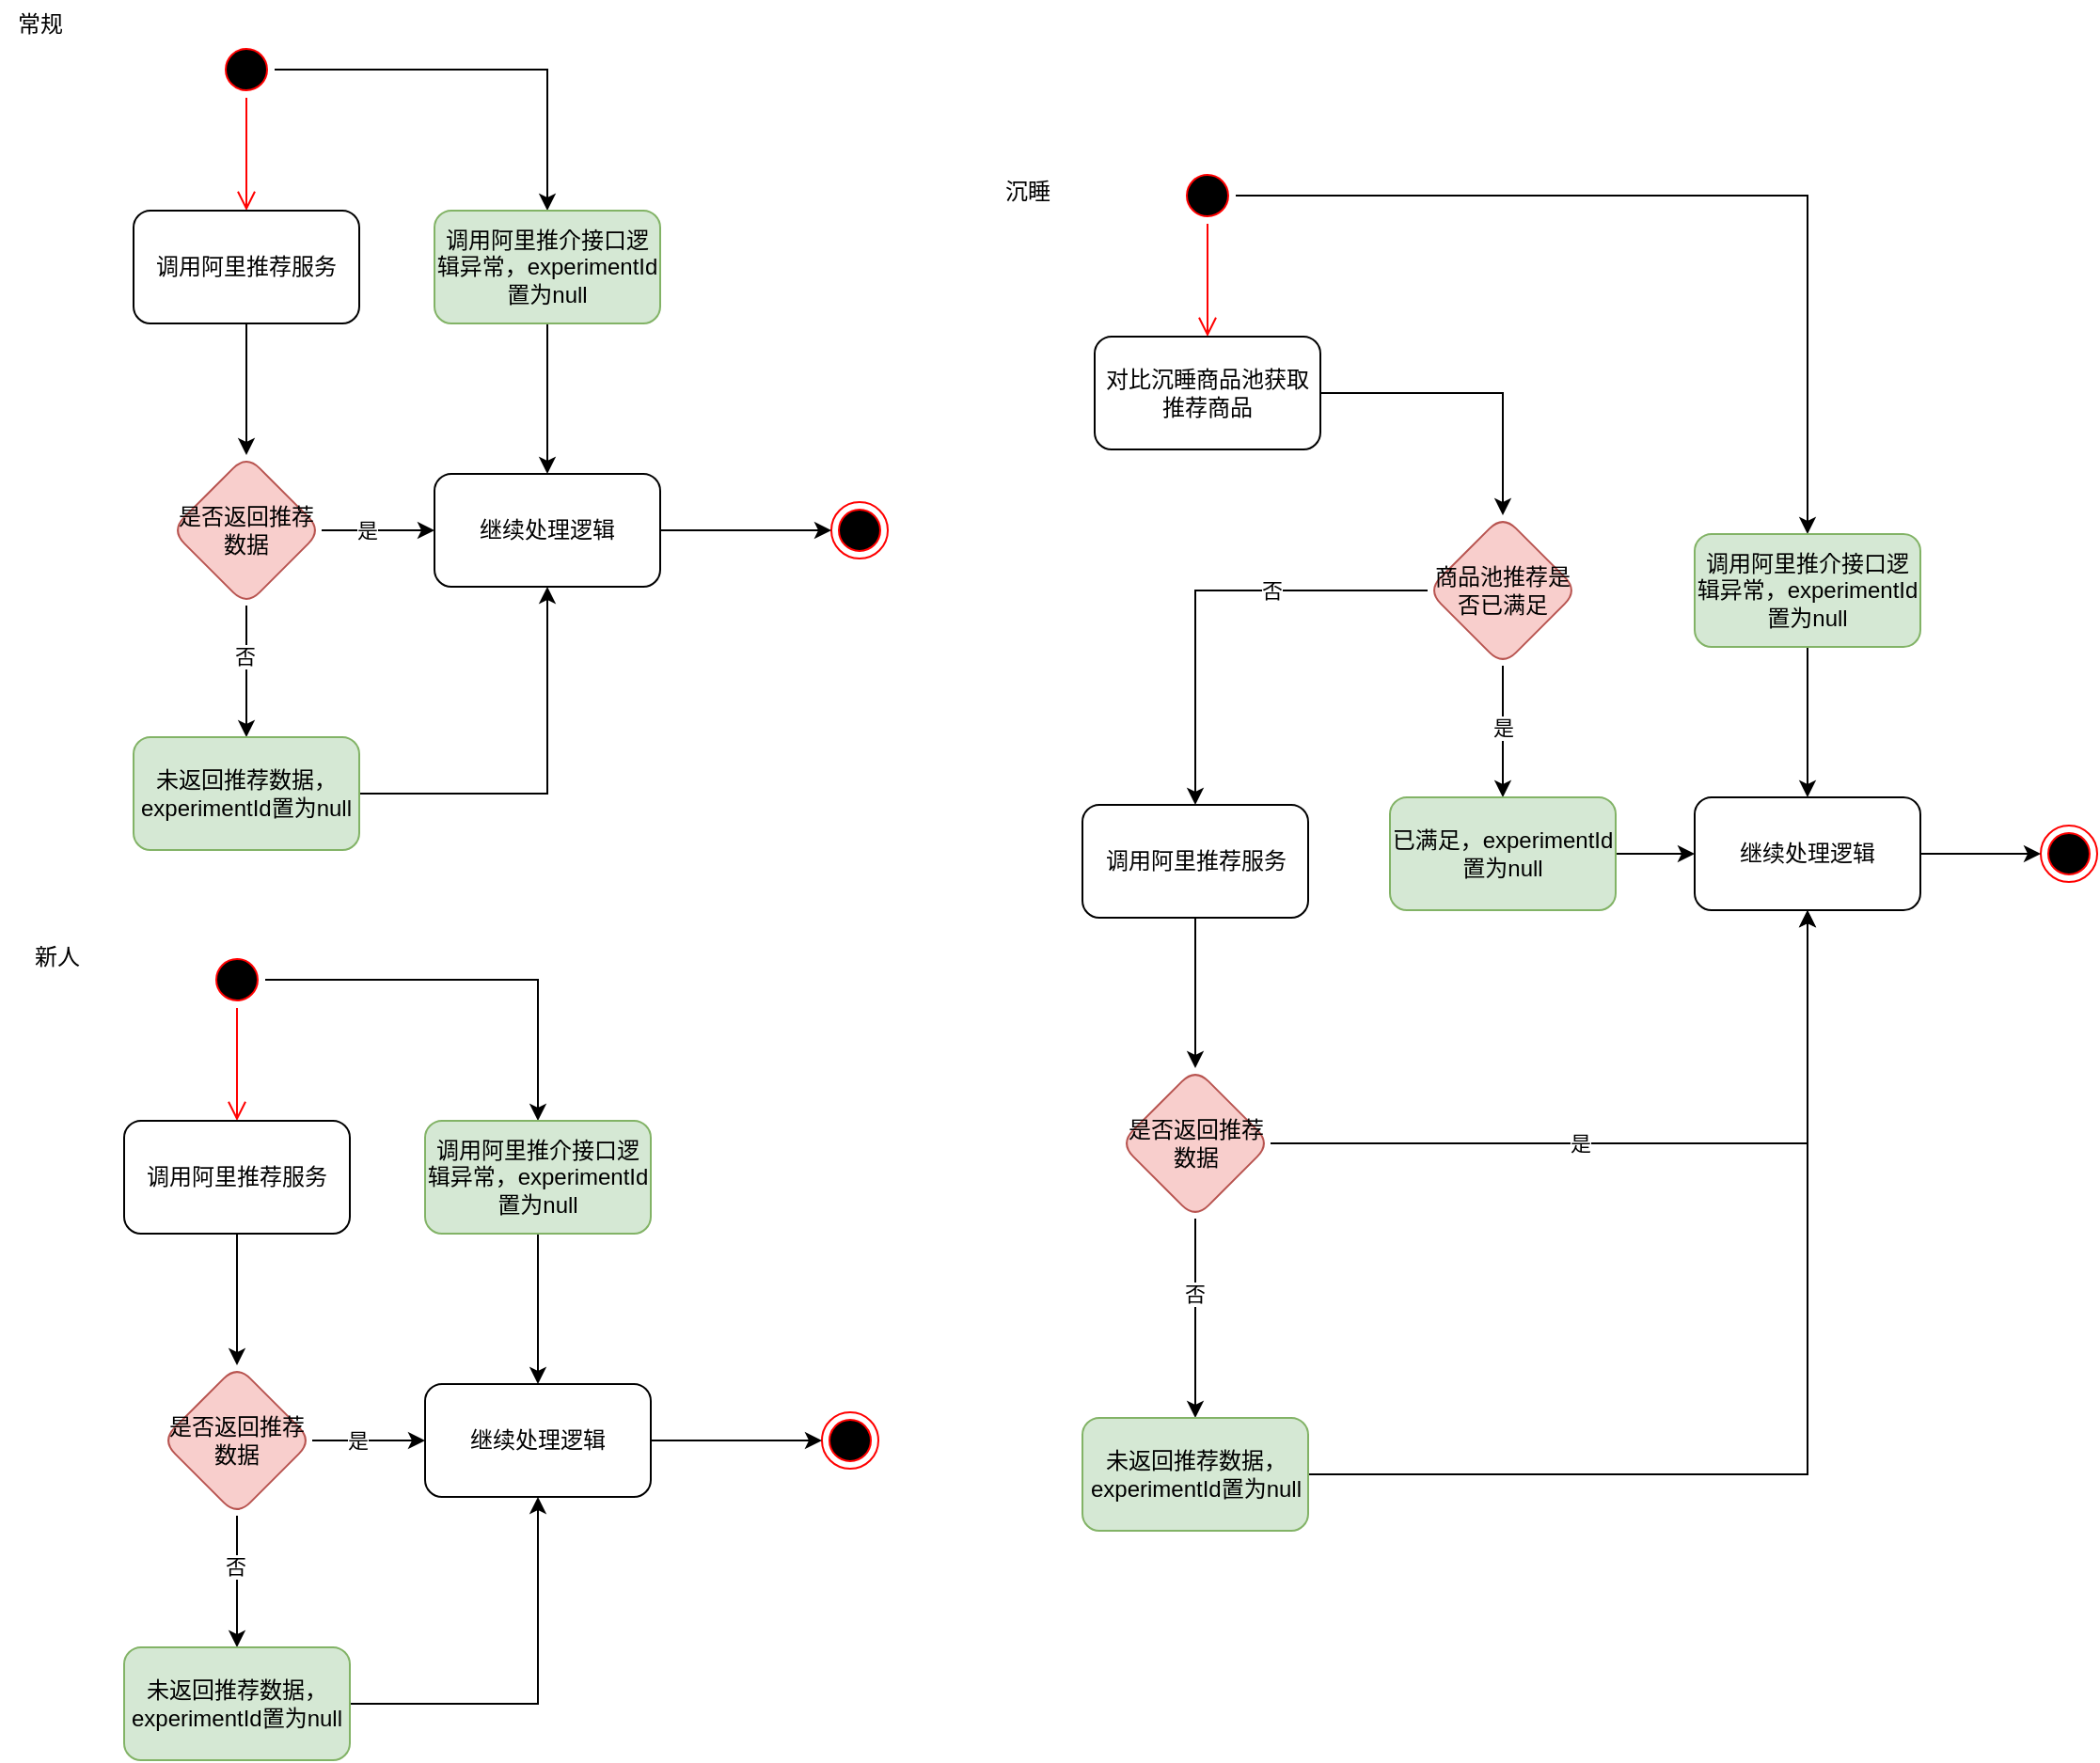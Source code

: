 <mxfile version="27.0.5" pages="2">
  <diagram name="第 1 页" id="BHN4wq8HAxLOKFjzqDl3">
    <mxGraphModel dx="825" dy="1678" grid="0" gridSize="10" guides="1" tooltips="1" connect="1" arrows="1" fold="1" page="1" pageScale="1" pageWidth="827" pageHeight="1169" math="0" shadow="0">
      <root>
        <mxCell id="0" />
        <mxCell id="1" parent="0" />
        <mxCell id="8ns6UjIMAd_vG9TjJ_gl-5" value="" style="ellipse;html=1;shape=endState;fillColor=#000000;strokeColor=#ff0000;" vertex="1" parent="1">
          <mxGeometry x="446" y="288" width="30" height="30" as="geometry" />
        </mxCell>
        <mxCell id="8ns6UjIMAd_vG9TjJ_gl-69" style="edgeStyle=orthogonalEdgeStyle;rounded=0;orthogonalLoop=1;jettySize=auto;html=1;exitX=1;exitY=0.5;exitDx=0;exitDy=0;entryX=0.5;entryY=0;entryDx=0;entryDy=0;" edge="1" parent="1" source="8ns6UjIMAd_vG9TjJ_gl-6" target="8ns6UjIMAd_vG9TjJ_gl-26">
          <mxGeometry relative="1" as="geometry" />
        </mxCell>
        <mxCell id="8ns6UjIMAd_vG9TjJ_gl-6" value="" style="ellipse;html=1;shape=startState;fillColor=#000000;strokeColor=#ff0000;" vertex="1" parent="1">
          <mxGeometry x="120" y="43" width="30" height="30" as="geometry" />
        </mxCell>
        <mxCell id="8ns6UjIMAd_vG9TjJ_gl-7" value="" style="edgeStyle=orthogonalEdgeStyle;html=1;verticalAlign=bottom;endArrow=open;endSize=8;strokeColor=#ff0000;rounded=0;" edge="1" source="8ns6UjIMAd_vG9TjJ_gl-6" parent="1">
          <mxGeometry relative="1" as="geometry">
            <mxPoint x="135" y="133" as="targetPoint" />
          </mxGeometry>
        </mxCell>
        <mxCell id="8ns6UjIMAd_vG9TjJ_gl-19" value="" style="edgeStyle=orthogonalEdgeStyle;rounded=0;orthogonalLoop=1;jettySize=auto;html=1;" edge="1" parent="1" source="8ns6UjIMAd_vG9TjJ_gl-11" target="8ns6UjIMAd_vG9TjJ_gl-18">
          <mxGeometry relative="1" as="geometry" />
        </mxCell>
        <mxCell id="8ns6UjIMAd_vG9TjJ_gl-11" value="调用阿里推荐服务" style="rounded=1;whiteSpace=wrap;html=1;" vertex="1" parent="1">
          <mxGeometry x="75" y="133" width="120" height="60" as="geometry" />
        </mxCell>
        <mxCell id="8ns6UjIMAd_vG9TjJ_gl-17" value="常规" style="text;html=1;align=center;verticalAlign=middle;resizable=0;points=[];autosize=1;strokeColor=none;fillColor=none;" vertex="1" parent="1">
          <mxGeometry x="4" y="21" width="42" height="26" as="geometry" />
        </mxCell>
        <mxCell id="8ns6UjIMAd_vG9TjJ_gl-21" value="" style="edgeStyle=orthogonalEdgeStyle;rounded=0;orthogonalLoop=1;jettySize=auto;html=1;" edge="1" parent="1" source="8ns6UjIMAd_vG9TjJ_gl-18" target="8ns6UjIMAd_vG9TjJ_gl-20">
          <mxGeometry relative="1" as="geometry" />
        </mxCell>
        <mxCell id="8ns6UjIMAd_vG9TjJ_gl-29" value="是" style="edgeLabel;html=1;align=center;verticalAlign=middle;resizable=0;points=[];" vertex="1" connectable="0" parent="8ns6UjIMAd_vG9TjJ_gl-21">
          <mxGeometry x="-0.2" relative="1" as="geometry">
            <mxPoint as="offset" />
          </mxGeometry>
        </mxCell>
        <mxCell id="8ns6UjIMAd_vG9TjJ_gl-23" value="" style="edgeStyle=orthogonalEdgeStyle;rounded=0;orthogonalLoop=1;jettySize=auto;html=1;" edge="1" parent="1" source="8ns6UjIMAd_vG9TjJ_gl-18" target="8ns6UjIMAd_vG9TjJ_gl-22">
          <mxGeometry relative="1" as="geometry" />
        </mxCell>
        <mxCell id="8ns6UjIMAd_vG9TjJ_gl-30" value="否" style="edgeLabel;html=1;align=center;verticalAlign=middle;resizable=0;points=[];" vertex="1" connectable="0" parent="8ns6UjIMAd_vG9TjJ_gl-23">
          <mxGeometry x="-0.244" y="-1" relative="1" as="geometry">
            <mxPoint as="offset" />
          </mxGeometry>
        </mxCell>
        <mxCell id="8ns6UjIMAd_vG9TjJ_gl-18" value="是否返回推荐数据" style="rhombus;whiteSpace=wrap;html=1;rounded=1;fillColor=#f8cecc;strokeColor=#b85450;" vertex="1" parent="1">
          <mxGeometry x="95" y="263" width="80" height="80" as="geometry" />
        </mxCell>
        <mxCell id="8ns6UjIMAd_vG9TjJ_gl-25" style="edgeStyle=orthogonalEdgeStyle;rounded=0;orthogonalLoop=1;jettySize=auto;html=1;exitX=1;exitY=0.5;exitDx=0;exitDy=0;entryX=0;entryY=0.5;entryDx=0;entryDy=0;" edge="1" parent="1" source="8ns6UjIMAd_vG9TjJ_gl-20" target="8ns6UjIMAd_vG9TjJ_gl-5">
          <mxGeometry relative="1" as="geometry" />
        </mxCell>
        <mxCell id="8ns6UjIMAd_vG9TjJ_gl-20" value="继续处理逻辑" style="whiteSpace=wrap;html=1;rounded=1;" vertex="1" parent="1">
          <mxGeometry x="235" y="273" width="120" height="60" as="geometry" />
        </mxCell>
        <mxCell id="8ns6UjIMAd_vG9TjJ_gl-24" style="edgeStyle=orthogonalEdgeStyle;rounded=0;orthogonalLoop=1;jettySize=auto;html=1;exitX=1;exitY=0.5;exitDx=0;exitDy=0;entryX=0.5;entryY=1;entryDx=0;entryDy=0;" edge="1" parent="1" source="8ns6UjIMAd_vG9TjJ_gl-22" target="8ns6UjIMAd_vG9TjJ_gl-20">
          <mxGeometry relative="1" as="geometry" />
        </mxCell>
        <mxCell id="8ns6UjIMAd_vG9TjJ_gl-22" value="未返回推荐数据，experimentId置为null" style="whiteSpace=wrap;html=1;rounded=1;fillColor=#d5e8d4;strokeColor=#82b366;" vertex="1" parent="1">
          <mxGeometry x="75" y="413" width="120" height="60" as="geometry" />
        </mxCell>
        <mxCell id="8ns6UjIMAd_vG9TjJ_gl-28" style="edgeStyle=orthogonalEdgeStyle;rounded=0;orthogonalLoop=1;jettySize=auto;html=1;exitX=0.5;exitY=1;exitDx=0;exitDy=0;" edge="1" parent="1" source="8ns6UjIMAd_vG9TjJ_gl-26" target="8ns6UjIMAd_vG9TjJ_gl-20">
          <mxGeometry relative="1" as="geometry" />
        </mxCell>
        <mxCell id="8ns6UjIMAd_vG9TjJ_gl-26" value="调用阿里推介接口逻辑异常，experimentId置为null" style="whiteSpace=wrap;html=1;rounded=1;fillColor=#d5e8d4;strokeColor=#82b366;" vertex="1" parent="1">
          <mxGeometry x="235" y="133" width="120" height="60" as="geometry" />
        </mxCell>
        <mxCell id="8ns6UjIMAd_vG9TjJ_gl-31" value="" style="ellipse;html=1;shape=endState;fillColor=#000000;strokeColor=#ff0000;" vertex="1" parent="1">
          <mxGeometry x="441" y="772" width="30" height="30" as="geometry" />
        </mxCell>
        <mxCell id="8ns6UjIMAd_vG9TjJ_gl-70" style="edgeStyle=orthogonalEdgeStyle;rounded=0;orthogonalLoop=1;jettySize=auto;html=1;exitX=1;exitY=0.5;exitDx=0;exitDy=0;entryX=0.5;entryY=0;entryDx=0;entryDy=0;" edge="1" parent="1" source="8ns6UjIMAd_vG9TjJ_gl-32" target="8ns6UjIMAd_vG9TjJ_gl-47">
          <mxGeometry relative="1" as="geometry" />
        </mxCell>
        <mxCell id="8ns6UjIMAd_vG9TjJ_gl-32" value="" style="ellipse;html=1;shape=startState;fillColor=#000000;strokeColor=#ff0000;" vertex="1" parent="1">
          <mxGeometry x="115" y="527" width="30" height="30" as="geometry" />
        </mxCell>
        <mxCell id="8ns6UjIMAd_vG9TjJ_gl-33" value="" style="edgeStyle=orthogonalEdgeStyle;html=1;verticalAlign=bottom;endArrow=open;endSize=8;strokeColor=#ff0000;rounded=0;" edge="1" parent="1" source="8ns6UjIMAd_vG9TjJ_gl-32">
          <mxGeometry relative="1" as="geometry">
            <mxPoint x="130" y="617" as="targetPoint" />
          </mxGeometry>
        </mxCell>
        <mxCell id="8ns6UjIMAd_vG9TjJ_gl-34" value="" style="edgeStyle=orthogonalEdgeStyle;rounded=0;orthogonalLoop=1;jettySize=auto;html=1;" edge="1" parent="1" source="8ns6UjIMAd_vG9TjJ_gl-36" target="8ns6UjIMAd_vG9TjJ_gl-41">
          <mxGeometry relative="1" as="geometry" />
        </mxCell>
        <mxCell id="8ns6UjIMAd_vG9TjJ_gl-36" value="调用阿里推荐服务" style="rounded=1;whiteSpace=wrap;html=1;" vertex="1" parent="1">
          <mxGeometry x="70" y="617" width="120" height="60" as="geometry" />
        </mxCell>
        <mxCell id="8ns6UjIMAd_vG9TjJ_gl-37" value="" style="edgeStyle=orthogonalEdgeStyle;rounded=0;orthogonalLoop=1;jettySize=auto;html=1;" edge="1" parent="1" source="8ns6UjIMAd_vG9TjJ_gl-41" target="8ns6UjIMAd_vG9TjJ_gl-43">
          <mxGeometry relative="1" as="geometry" />
        </mxCell>
        <mxCell id="8ns6UjIMAd_vG9TjJ_gl-38" value="是" style="edgeLabel;html=1;align=center;verticalAlign=middle;resizable=0;points=[];" vertex="1" connectable="0" parent="8ns6UjIMAd_vG9TjJ_gl-37">
          <mxGeometry x="-0.2" relative="1" as="geometry">
            <mxPoint as="offset" />
          </mxGeometry>
        </mxCell>
        <mxCell id="8ns6UjIMAd_vG9TjJ_gl-39" value="" style="edgeStyle=orthogonalEdgeStyle;rounded=0;orthogonalLoop=1;jettySize=auto;html=1;" edge="1" parent="1" source="8ns6UjIMAd_vG9TjJ_gl-41" target="8ns6UjIMAd_vG9TjJ_gl-45">
          <mxGeometry relative="1" as="geometry" />
        </mxCell>
        <mxCell id="8ns6UjIMAd_vG9TjJ_gl-40" value="否" style="edgeLabel;html=1;align=center;verticalAlign=middle;resizable=0;points=[];" vertex="1" connectable="0" parent="8ns6UjIMAd_vG9TjJ_gl-39">
          <mxGeometry x="-0.244" y="-1" relative="1" as="geometry">
            <mxPoint as="offset" />
          </mxGeometry>
        </mxCell>
        <mxCell id="8ns6UjIMAd_vG9TjJ_gl-41" value="是否返回推荐数据" style="rhombus;whiteSpace=wrap;html=1;rounded=1;fillColor=#f8cecc;strokeColor=#b85450;" vertex="1" parent="1">
          <mxGeometry x="90" y="747" width="80" height="80" as="geometry" />
        </mxCell>
        <mxCell id="8ns6UjIMAd_vG9TjJ_gl-42" style="edgeStyle=orthogonalEdgeStyle;rounded=0;orthogonalLoop=1;jettySize=auto;html=1;exitX=1;exitY=0.5;exitDx=0;exitDy=0;entryX=0;entryY=0.5;entryDx=0;entryDy=0;" edge="1" parent="1" source="8ns6UjIMAd_vG9TjJ_gl-43" target="8ns6UjIMAd_vG9TjJ_gl-31">
          <mxGeometry relative="1" as="geometry" />
        </mxCell>
        <mxCell id="8ns6UjIMAd_vG9TjJ_gl-43" value="继续处理逻辑" style="whiteSpace=wrap;html=1;rounded=1;" vertex="1" parent="1">
          <mxGeometry x="230" y="757" width="120" height="60" as="geometry" />
        </mxCell>
        <mxCell id="8ns6UjIMAd_vG9TjJ_gl-44" style="edgeStyle=orthogonalEdgeStyle;rounded=0;orthogonalLoop=1;jettySize=auto;html=1;exitX=1;exitY=0.5;exitDx=0;exitDy=0;entryX=0.5;entryY=1;entryDx=0;entryDy=0;" edge="1" parent="1" source="8ns6UjIMAd_vG9TjJ_gl-45" target="8ns6UjIMAd_vG9TjJ_gl-43">
          <mxGeometry relative="1" as="geometry" />
        </mxCell>
        <mxCell id="8ns6UjIMAd_vG9TjJ_gl-45" value="未返回推荐数据，experimentId置为null" style="whiteSpace=wrap;html=1;rounded=1;fillColor=#d5e8d4;strokeColor=#82b366;" vertex="1" parent="1">
          <mxGeometry x="70" y="897" width="120" height="60" as="geometry" />
        </mxCell>
        <mxCell id="8ns6UjIMAd_vG9TjJ_gl-46" style="edgeStyle=orthogonalEdgeStyle;rounded=0;orthogonalLoop=1;jettySize=auto;html=1;exitX=0.5;exitY=1;exitDx=0;exitDy=0;" edge="1" parent="1" source="8ns6UjIMAd_vG9TjJ_gl-47" target="8ns6UjIMAd_vG9TjJ_gl-43">
          <mxGeometry relative="1" as="geometry" />
        </mxCell>
        <mxCell id="8ns6UjIMAd_vG9TjJ_gl-47" value="调用阿里推介接口逻辑异常，experimentId置为null" style="whiteSpace=wrap;html=1;rounded=1;fillColor=#d5e8d4;strokeColor=#82b366;" vertex="1" parent="1">
          <mxGeometry x="230" y="617" width="120" height="60" as="geometry" />
        </mxCell>
        <mxCell id="8ns6UjIMAd_vG9TjJ_gl-48" value="新人" style="text;html=1;align=center;verticalAlign=middle;resizable=0;points=[];autosize=1;strokeColor=none;fillColor=none;" vertex="1" parent="1">
          <mxGeometry x="13" y="517" width="42" height="26" as="geometry" />
        </mxCell>
        <mxCell id="8ns6UjIMAd_vG9TjJ_gl-49" value="" style="ellipse;html=1;shape=endState;fillColor=#000000;strokeColor=#ff0000;" vertex="1" parent="1">
          <mxGeometry x="1089" y="460" width="30" height="30" as="geometry" />
        </mxCell>
        <mxCell id="8ns6UjIMAd_vG9TjJ_gl-71" style="edgeStyle=orthogonalEdgeStyle;rounded=0;orthogonalLoop=1;jettySize=auto;html=1;exitX=1;exitY=0.5;exitDx=0;exitDy=0;entryX=0.5;entryY=0;entryDx=0;entryDy=0;" edge="1" parent="1" source="8ns6UjIMAd_vG9TjJ_gl-50" target="8ns6UjIMAd_vG9TjJ_gl-65">
          <mxGeometry relative="1" as="geometry" />
        </mxCell>
        <mxCell id="8ns6UjIMAd_vG9TjJ_gl-50" value="" style="ellipse;html=1;shape=startState;fillColor=#000000;strokeColor=#ff0000;" vertex="1" parent="1">
          <mxGeometry x="631" y="110" width="30" height="30" as="geometry" />
        </mxCell>
        <mxCell id="8ns6UjIMAd_vG9TjJ_gl-51" value="" style="edgeStyle=orthogonalEdgeStyle;html=1;verticalAlign=bottom;endArrow=open;endSize=8;strokeColor=#ff0000;rounded=0;" edge="1" parent="1" source="8ns6UjIMAd_vG9TjJ_gl-50">
          <mxGeometry relative="1" as="geometry">
            <mxPoint x="646" y="200" as="targetPoint" />
          </mxGeometry>
        </mxCell>
        <mxCell id="8ns6UjIMAd_vG9TjJ_gl-52" value="" style="edgeStyle=orthogonalEdgeStyle;rounded=0;orthogonalLoop=1;jettySize=auto;html=1;" edge="1" parent="1" source="8ns6UjIMAd_vG9TjJ_gl-54" target="8ns6UjIMAd_vG9TjJ_gl-59">
          <mxGeometry relative="1" as="geometry" />
        </mxCell>
        <mxCell id="8ns6UjIMAd_vG9TjJ_gl-54" value="调用阿里推荐服务" style="rounded=1;whiteSpace=wrap;html=1;" vertex="1" parent="1">
          <mxGeometry x="579.5" y="449" width="120" height="60" as="geometry" />
        </mxCell>
        <mxCell id="8ns6UjIMAd_vG9TjJ_gl-55" value="" style="edgeStyle=orthogonalEdgeStyle;rounded=0;orthogonalLoop=1;jettySize=auto;html=1;" edge="1" parent="1" source="8ns6UjIMAd_vG9TjJ_gl-59" target="8ns6UjIMAd_vG9TjJ_gl-61">
          <mxGeometry relative="1" as="geometry" />
        </mxCell>
        <mxCell id="8ns6UjIMAd_vG9TjJ_gl-56" value="是" style="edgeLabel;html=1;align=center;verticalAlign=middle;resizable=0;points=[];" vertex="1" connectable="0" parent="8ns6UjIMAd_vG9TjJ_gl-55">
          <mxGeometry x="-0.2" relative="1" as="geometry">
            <mxPoint as="offset" />
          </mxGeometry>
        </mxCell>
        <mxCell id="8ns6UjIMAd_vG9TjJ_gl-57" value="" style="edgeStyle=orthogonalEdgeStyle;rounded=0;orthogonalLoop=1;jettySize=auto;html=1;" edge="1" parent="1" source="8ns6UjIMAd_vG9TjJ_gl-59" target="8ns6UjIMAd_vG9TjJ_gl-63">
          <mxGeometry relative="1" as="geometry" />
        </mxCell>
        <mxCell id="8ns6UjIMAd_vG9TjJ_gl-58" value="否" style="edgeLabel;html=1;align=center;verticalAlign=middle;resizable=0;points=[];" vertex="1" connectable="0" parent="8ns6UjIMAd_vG9TjJ_gl-57">
          <mxGeometry x="-0.244" y="-1" relative="1" as="geometry">
            <mxPoint as="offset" />
          </mxGeometry>
        </mxCell>
        <mxCell id="8ns6UjIMAd_vG9TjJ_gl-59" value="是否返回推荐数据" style="rhombus;whiteSpace=wrap;html=1;rounded=1;fillColor=#f8cecc;strokeColor=#b85450;" vertex="1" parent="1">
          <mxGeometry x="599.5" y="589" width="80" height="80" as="geometry" />
        </mxCell>
        <mxCell id="8ns6UjIMAd_vG9TjJ_gl-60" style="edgeStyle=orthogonalEdgeStyle;rounded=0;orthogonalLoop=1;jettySize=auto;html=1;exitX=1;exitY=0.5;exitDx=0;exitDy=0;entryX=0;entryY=0.5;entryDx=0;entryDy=0;" edge="1" parent="1" source="8ns6UjIMAd_vG9TjJ_gl-61" target="8ns6UjIMAd_vG9TjJ_gl-49">
          <mxGeometry relative="1" as="geometry" />
        </mxCell>
        <mxCell id="8ns6UjIMAd_vG9TjJ_gl-61" value="继续处理逻辑" style="whiteSpace=wrap;html=1;rounded=1;" vertex="1" parent="1">
          <mxGeometry x="905" y="445" width="120" height="60" as="geometry" />
        </mxCell>
        <mxCell id="8ns6UjIMAd_vG9TjJ_gl-62" style="edgeStyle=orthogonalEdgeStyle;rounded=0;orthogonalLoop=1;jettySize=auto;html=1;exitX=1;exitY=0.5;exitDx=0;exitDy=0;entryX=0.5;entryY=1;entryDx=0;entryDy=0;" edge="1" parent="1" source="8ns6UjIMAd_vG9TjJ_gl-63" target="8ns6UjIMAd_vG9TjJ_gl-61">
          <mxGeometry relative="1" as="geometry" />
        </mxCell>
        <mxCell id="8ns6UjIMAd_vG9TjJ_gl-63" value="未返回推荐数据，experimentId置为null" style="whiteSpace=wrap;html=1;rounded=1;fillColor=#d5e8d4;strokeColor=#82b366;" vertex="1" parent="1">
          <mxGeometry x="579.5" y="775" width="120" height="60" as="geometry" />
        </mxCell>
        <mxCell id="8ns6UjIMAd_vG9TjJ_gl-64" style="edgeStyle=orthogonalEdgeStyle;rounded=0;orthogonalLoop=1;jettySize=auto;html=1;exitX=0.5;exitY=1;exitDx=0;exitDy=0;" edge="1" parent="1" source="8ns6UjIMAd_vG9TjJ_gl-65" target="8ns6UjIMAd_vG9TjJ_gl-61">
          <mxGeometry relative="1" as="geometry" />
        </mxCell>
        <mxCell id="8ns6UjIMAd_vG9TjJ_gl-65" value="调用阿里推介接口逻辑异常，experimentId置为null" style="whiteSpace=wrap;html=1;rounded=1;fillColor=#d5e8d4;strokeColor=#82b366;" vertex="1" parent="1">
          <mxGeometry x="905" y="305" width="120" height="60" as="geometry" />
        </mxCell>
        <mxCell id="8ns6UjIMAd_vG9TjJ_gl-66" value="沉睡" style="text;html=1;align=center;verticalAlign=middle;resizable=0;points=[];autosize=1;strokeColor=none;fillColor=none;" vertex="1" parent="1">
          <mxGeometry x="529" y="110" width="42" height="26" as="geometry" />
        </mxCell>
        <mxCell id="8ns6UjIMAd_vG9TjJ_gl-74" value="" style="edgeStyle=orthogonalEdgeStyle;rounded=0;orthogonalLoop=1;jettySize=auto;html=1;" edge="1" parent="1" source="8ns6UjIMAd_vG9TjJ_gl-67" target="8ns6UjIMAd_vG9TjJ_gl-73">
          <mxGeometry relative="1" as="geometry" />
        </mxCell>
        <mxCell id="8ns6UjIMAd_vG9TjJ_gl-67" value="对比沉睡商品池获取推荐商品" style="whiteSpace=wrap;html=1;rounded=1;" vertex="1" parent="1">
          <mxGeometry x="586" y="200" width="120" height="60" as="geometry" />
        </mxCell>
        <mxCell id="8ns6UjIMAd_vG9TjJ_gl-76" value="" style="edgeStyle=orthogonalEdgeStyle;rounded=0;orthogonalLoop=1;jettySize=auto;html=1;" edge="1" parent="1" source="8ns6UjIMAd_vG9TjJ_gl-73" target="8ns6UjIMAd_vG9TjJ_gl-75">
          <mxGeometry relative="1" as="geometry">
            <Array as="points">
              <mxPoint x="803" y="408" />
              <mxPoint x="803" y="408" />
            </Array>
          </mxGeometry>
        </mxCell>
        <mxCell id="8ns6UjIMAd_vG9TjJ_gl-78" value="是" style="edgeLabel;html=1;align=center;verticalAlign=middle;resizable=0;points=[];" vertex="1" connectable="0" parent="8ns6UjIMAd_vG9TjJ_gl-76">
          <mxGeometry x="-0.057" relative="1" as="geometry">
            <mxPoint as="offset" />
          </mxGeometry>
        </mxCell>
        <mxCell id="8ns6UjIMAd_vG9TjJ_gl-79" style="edgeStyle=orthogonalEdgeStyle;rounded=0;orthogonalLoop=1;jettySize=auto;html=1;exitX=0;exitY=0.5;exitDx=0;exitDy=0;entryX=0.5;entryY=0;entryDx=0;entryDy=0;" edge="1" parent="1" source="8ns6UjIMAd_vG9TjJ_gl-73" target="8ns6UjIMAd_vG9TjJ_gl-54">
          <mxGeometry relative="1" as="geometry" />
        </mxCell>
        <mxCell id="8ns6UjIMAd_vG9TjJ_gl-80" value="否" style="edgeLabel;html=1;align=center;verticalAlign=middle;resizable=0;points=[];" vertex="1" connectable="0" parent="8ns6UjIMAd_vG9TjJ_gl-79">
          <mxGeometry x="-0.008" y="4" relative="1" as="geometry">
            <mxPoint x="35" y="-4" as="offset" />
          </mxGeometry>
        </mxCell>
        <mxCell id="8ns6UjIMAd_vG9TjJ_gl-73" value="商品池推荐是否已满足" style="rhombus;whiteSpace=wrap;html=1;rounded=1;fillColor=#f8cecc;strokeColor=#b85450;" vertex="1" parent="1">
          <mxGeometry x="763" y="295" width="80" height="80" as="geometry" />
        </mxCell>
        <mxCell id="8ns6UjIMAd_vG9TjJ_gl-77" style="edgeStyle=orthogonalEdgeStyle;rounded=0;orthogonalLoop=1;jettySize=auto;html=1;exitX=1;exitY=0.5;exitDx=0;exitDy=0;entryX=0;entryY=0.5;entryDx=0;entryDy=0;" edge="1" parent="1" source="8ns6UjIMAd_vG9TjJ_gl-75" target="8ns6UjIMAd_vG9TjJ_gl-61">
          <mxGeometry relative="1" as="geometry" />
        </mxCell>
        <mxCell id="8ns6UjIMAd_vG9TjJ_gl-75" value="已满足，experimentId置为null" style="whiteSpace=wrap;html=1;rounded=1;fillColor=#d5e8d4;strokeColor=#82b366;" vertex="1" parent="1">
          <mxGeometry x="743" y="445" width="120" height="60" as="geometry" />
        </mxCell>
      </root>
    </mxGraphModel>
  </diagram>
  <diagram id="Y4IKXRqlUNJtHdn0yl0a" name="第 2 页">
    <mxGraphModel dx="1798" dy="1974" grid="0" gridSize="10" guides="1" tooltips="1" connect="1" arrows="1" fold="1" page="1" pageScale="1" pageWidth="827" pageHeight="1169" math="0" shadow="0">
      <root>
        <mxCell id="0" />
        <mxCell id="1" parent="0" />
        <mxCell id="r5p4LFHsog5ZV2Sf7olg-1" value="" style="ellipse;html=1;shape=endState;fillColor=#000000;strokeColor=#ff0000;" vertex="1" parent="1">
          <mxGeometry x="241" y="821" width="30" height="30" as="geometry" />
        </mxCell>
        <mxCell id="r5p4LFHsog5ZV2Sf7olg-3" value="" style="ellipse;html=1;shape=startState;fillColor=#000000;strokeColor=#ff0000;" vertex="1" parent="1">
          <mxGeometry x="239" y="43" width="30" height="30" as="geometry" />
        </mxCell>
        <mxCell id="r5p4LFHsog5ZV2Sf7olg-4" value="" style="edgeStyle=orthogonalEdgeStyle;html=1;verticalAlign=bottom;endArrow=open;endSize=8;strokeColor=#ff0000;rounded=0;" edge="1" parent="1" source="r5p4LFHsog5ZV2Sf7olg-3">
          <mxGeometry relative="1" as="geometry">
            <mxPoint x="254" y="133" as="targetPoint" />
          </mxGeometry>
        </mxCell>
        <mxCell id="r5p4LFHsog5ZV2Sf7olg-19" value="常规" style="text;html=1;align=center;verticalAlign=middle;resizable=0;points=[];autosize=1;strokeColor=none;fillColor=none;" vertex="1" parent="1">
          <mxGeometry x="-1" y="21" width="42" height="26" as="geometry" />
        </mxCell>
        <mxCell id="r5p4LFHsog5ZV2Sf7olg-41" value="" style="edgeStyle=orthogonalEdgeStyle;rounded=0;orthogonalLoop=1;jettySize=auto;html=1;" edge="1" parent="1" source="r5p4LFHsog5ZV2Sf7olg-20" target="r5p4LFHsog5ZV2Sf7olg-40">
          <mxGeometry relative="1" as="geometry" />
        </mxCell>
        <mxCell id="r5p4LFHsog5ZV2Sf7olg-20" value="走原逻辑" style="rounded=1;whiteSpace=wrap;html=1;" vertex="1" parent="1">
          <mxGeometry x="15" y="373" width="120" height="60" as="geometry" />
        </mxCell>
        <mxCell id="r5p4LFHsog5ZV2Sf7olg-23" style="edgeStyle=orthogonalEdgeStyle;rounded=0;orthogonalLoop=1;jettySize=auto;html=1;exitX=0;exitY=0.5;exitDx=0;exitDy=0;entryX=0.5;entryY=0;entryDx=0;entryDy=0;" edge="1" parent="1" source="r5p4LFHsog5ZV2Sf7olg-21" target="r5p4LFHsog5ZV2Sf7olg-20">
          <mxGeometry relative="1" as="geometry" />
        </mxCell>
        <mxCell id="r5p4LFHsog5ZV2Sf7olg-24" value="0" style="edgeLabel;html=1;align=center;verticalAlign=middle;resizable=0;points=[];" vertex="1" connectable="0" parent="r5p4LFHsog5ZV2Sf7olg-23">
          <mxGeometry x="-0.307" y="-1" relative="1" as="geometry">
            <mxPoint x="-21" y="53" as="offset" />
          </mxGeometry>
        </mxCell>
        <mxCell id="r5p4LFHsog5ZV2Sf7olg-26" value="" style="edgeStyle=orthogonalEdgeStyle;rounded=0;orthogonalLoop=1;jettySize=auto;html=1;" edge="1" parent="1" source="r5p4LFHsog5ZV2Sf7olg-21" target="r5p4LFHsog5ZV2Sf7olg-25">
          <mxGeometry relative="1" as="geometry" />
        </mxCell>
        <mxCell id="r5p4LFHsog5ZV2Sf7olg-27" value="1" style="edgeLabel;html=1;align=center;verticalAlign=middle;resizable=0;points=[];" vertex="1" connectable="0" parent="r5p4LFHsog5ZV2Sf7olg-26">
          <mxGeometry x="-0.467" y="-1" relative="1" as="geometry">
            <mxPoint as="offset" />
          </mxGeometry>
        </mxCell>
        <mxCell id="r5p4LFHsog5ZV2Sf7olg-29" value="" style="edgeStyle=orthogonalEdgeStyle;rounded=0;orthogonalLoop=1;jettySize=auto;html=1;" edge="1" parent="1" source="r5p4LFHsog5ZV2Sf7olg-21" target="r5p4LFHsog5ZV2Sf7olg-28">
          <mxGeometry relative="1" as="geometry" />
        </mxCell>
        <mxCell id="r5p4LFHsog5ZV2Sf7olg-39" value="2" style="edgeLabel;html=1;align=center;verticalAlign=middle;resizable=0;points=[];" vertex="1" connectable="0" parent="r5p4LFHsog5ZV2Sf7olg-29">
          <mxGeometry x="-0.126" y="-2" relative="1" as="geometry">
            <mxPoint y="51" as="offset" />
          </mxGeometry>
        </mxCell>
        <mxCell id="r5p4LFHsog5ZV2Sf7olg-21" value="是否走阿里算法testModel" style="rhombus;whiteSpace=wrap;html=1;rounded=1;" vertex="1" parent="1">
          <mxGeometry x="214" y="131" width="80" height="80" as="geometry" />
        </mxCell>
        <mxCell id="r5p4LFHsog5ZV2Sf7olg-33" value="" style="edgeStyle=orthogonalEdgeStyle;rounded=0;orthogonalLoop=1;jettySize=auto;html=1;" edge="1" parent="1" source="r5p4LFHsog5ZV2Sf7olg-25" target="r5p4LFHsog5ZV2Sf7olg-32">
          <mxGeometry relative="1" as="geometry" />
        </mxCell>
        <mxCell id="r5p4LFHsog5ZV2Sf7olg-25" value="走AB" style="whiteSpace=wrap;html=1;rounded=1;" vertex="1" parent="1">
          <mxGeometry x="194" y="257" width="120" height="60" as="geometry" />
        </mxCell>
        <mxCell id="r5p4LFHsog5ZV2Sf7olg-46" value="" style="edgeStyle=orthogonalEdgeStyle;rounded=0;orthogonalLoop=1;jettySize=auto;html=1;" edge="1" parent="1" source="r5p4LFHsog5ZV2Sf7olg-28" target="r5p4LFHsog5ZV2Sf7olg-45">
          <mxGeometry relative="1" as="geometry" />
        </mxCell>
        <mxCell id="r5p4LFHsog5ZV2Sf7olg-28" value="走阿里算法" style="whiteSpace=wrap;html=1;rounded=1;" vertex="1" parent="1">
          <mxGeometry x="384" y="373" width="120" height="60" as="geometry" />
        </mxCell>
        <mxCell id="r5p4LFHsog5ZV2Sf7olg-35" style="edgeStyle=orthogonalEdgeStyle;rounded=0;orthogonalLoop=1;jettySize=auto;html=1;exitX=0;exitY=0.5;exitDx=0;exitDy=0;" edge="1" parent="1" source="r5p4LFHsog5ZV2Sf7olg-32" target="r5p4LFHsog5ZV2Sf7olg-20">
          <mxGeometry relative="1" as="geometry" />
        </mxCell>
        <mxCell id="r5p4LFHsog5ZV2Sf7olg-36" value="否" style="edgeLabel;html=1;align=center;verticalAlign=middle;resizable=0;points=[];" vertex="1" connectable="0" parent="r5p4LFHsog5ZV2Sf7olg-35">
          <mxGeometry x="0.013" y="-1" relative="1" as="geometry">
            <mxPoint as="offset" />
          </mxGeometry>
        </mxCell>
        <mxCell id="r5p4LFHsog5ZV2Sf7olg-37" style="edgeStyle=orthogonalEdgeStyle;rounded=0;orthogonalLoop=1;jettySize=auto;html=1;exitX=1;exitY=0.5;exitDx=0;exitDy=0;entryX=0;entryY=0.5;entryDx=0;entryDy=0;" edge="1" parent="1" source="r5p4LFHsog5ZV2Sf7olg-32" target="r5p4LFHsog5ZV2Sf7olg-28">
          <mxGeometry relative="1" as="geometry" />
        </mxCell>
        <mxCell id="r5p4LFHsog5ZV2Sf7olg-38" value="是" style="edgeLabel;html=1;align=center;verticalAlign=middle;resizable=0;points=[];" vertex="1" connectable="0" parent="r5p4LFHsog5ZV2Sf7olg-37">
          <mxGeometry x="-0.178" y="2" relative="1" as="geometry">
            <mxPoint as="offset" />
          </mxGeometry>
        </mxCell>
        <mxCell id="r5p4LFHsog5ZV2Sf7olg-32" value="是否是实验组2799" style="rhombus;whiteSpace=wrap;html=1;rounded=1;" vertex="1" parent="1">
          <mxGeometry x="214" y="363" width="80" height="80" as="geometry" />
        </mxCell>
        <mxCell id="r5p4LFHsog5ZV2Sf7olg-43" style="edgeStyle=orthogonalEdgeStyle;rounded=0;orthogonalLoop=1;jettySize=auto;html=1;exitX=1;exitY=0.5;exitDx=0;exitDy=0;entryX=0.5;entryY=0;entryDx=0;entryDy=0;" edge="1" parent="1" source="r5p4LFHsog5ZV2Sf7olg-40" target="r5p4LFHsog5ZV2Sf7olg-54">
          <mxGeometry relative="1" as="geometry" />
        </mxCell>
        <mxCell id="r5p4LFHsog5ZV2Sf7olg-44" value="否" style="edgeLabel;html=1;align=center;verticalAlign=middle;resizable=0;points=[];" vertex="1" connectable="0" parent="r5p4LFHsog5ZV2Sf7olg-43">
          <mxGeometry x="-0.601" y="-2" relative="1" as="geometry">
            <mxPoint as="offset" />
          </mxGeometry>
        </mxCell>
        <mxCell id="r5p4LFHsog5ZV2Sf7olg-50" value="" style="edgeStyle=orthogonalEdgeStyle;rounded=0;orthogonalLoop=1;jettySize=auto;html=1;" edge="1" parent="1" source="r5p4LFHsog5ZV2Sf7olg-40" target="r5p4LFHsog5ZV2Sf7olg-49">
          <mxGeometry relative="1" as="geometry" />
        </mxCell>
        <mxCell id="r5p4LFHsog5ZV2Sf7olg-40" value="判断是否有可售商品" style="rhombus;whiteSpace=wrap;html=1;rounded=1;" vertex="1" parent="1">
          <mxGeometry x="35" y="490" width="80" height="80" as="geometry" />
        </mxCell>
        <mxCell id="r5p4LFHsog5ZV2Sf7olg-47" style="edgeStyle=orthogonalEdgeStyle;rounded=0;orthogonalLoop=1;jettySize=auto;html=1;exitX=0;exitY=0.5;exitDx=0;exitDy=0;" edge="1" parent="1" source="r5p4LFHsog5ZV2Sf7olg-45" target="r5p4LFHsog5ZV2Sf7olg-54">
          <mxGeometry relative="1" as="geometry" />
        </mxCell>
        <mxCell id="r5p4LFHsog5ZV2Sf7olg-48" value="否" style="edgeLabel;html=1;align=center;verticalAlign=middle;resizable=0;points=[];" vertex="1" connectable="0" parent="r5p4LFHsog5ZV2Sf7olg-47">
          <mxGeometry x="-0.711" y="1" relative="1" as="geometry">
            <mxPoint as="offset" />
          </mxGeometry>
        </mxCell>
        <mxCell id="r5p4LFHsog5ZV2Sf7olg-58" style="edgeStyle=orthogonalEdgeStyle;rounded=0;orthogonalLoop=1;jettySize=auto;html=1;exitX=0.5;exitY=1;exitDx=0;exitDy=0;entryX=0.5;entryY=0;entryDx=0;entryDy=0;" edge="1" parent="1" source="r5p4LFHsog5ZV2Sf7olg-45" target="r5p4LFHsog5ZV2Sf7olg-57">
          <mxGeometry relative="1" as="geometry" />
        </mxCell>
        <mxCell id="r5p4LFHsog5ZV2Sf7olg-45" value="判断是否有可售商品" style="rhombus;whiteSpace=wrap;html=1;rounded=1;" vertex="1" parent="1">
          <mxGeometry x="404" y="490" width="80" height="80" as="geometry" />
        </mxCell>
        <mxCell id="r5p4LFHsog5ZV2Sf7olg-52" value="" style="edgeStyle=orthogonalEdgeStyle;rounded=0;orthogonalLoop=1;jettySize=auto;html=1;" edge="1" parent="1" source="r5p4LFHsog5ZV2Sf7olg-49" target="r5p4LFHsog5ZV2Sf7olg-51">
          <mxGeometry relative="1" as="geometry" />
        </mxCell>
        <mxCell id="r5p4LFHsog5ZV2Sf7olg-49" value="过滤规则，排除门店周9.9商品、配置商品" style="whiteSpace=wrap;html=1;rounded=1;" vertex="1" parent="1">
          <mxGeometry x="15" y="615" width="120" height="60" as="geometry" />
        </mxCell>
        <mxCell id="r5p4LFHsog5ZV2Sf7olg-56" style="edgeStyle=orthogonalEdgeStyle;rounded=0;orthogonalLoop=1;jettySize=auto;html=1;exitX=1;exitY=0.5;exitDx=0;exitDy=0;entryX=0;entryY=0.5;entryDx=0;entryDy=0;" edge="1" parent="1" source="r5p4LFHsog5ZV2Sf7olg-51" target="r5p4LFHsog5ZV2Sf7olg-54">
          <mxGeometry relative="1" as="geometry" />
        </mxCell>
        <mxCell id="r5p4LFHsog5ZV2Sf7olg-51" value="多塔模型-v6推荐" style="whiteSpace=wrap;html=1;rounded=1;" vertex="1" parent="1">
          <mxGeometry x="15" y="716" width="120" height="60" as="geometry" />
        </mxCell>
        <mxCell id="r5p4LFHsog5ZV2Sf7olg-55" style="edgeStyle=orthogonalEdgeStyle;rounded=0;orthogonalLoop=1;jettySize=auto;html=1;exitX=0.5;exitY=1;exitDx=0;exitDy=0;entryX=0.5;entryY=0;entryDx=0;entryDy=0;" edge="1" parent="1" source="r5p4LFHsog5ZV2Sf7olg-54" target="r5p4LFHsog5ZV2Sf7olg-1">
          <mxGeometry relative="1" as="geometry" />
        </mxCell>
        <mxCell id="r5p4LFHsog5ZV2Sf7olg-54" value="大数据埋点上报" style="whiteSpace=wrap;html=1;rounded=1;" vertex="1" parent="1">
          <mxGeometry x="196" y="716" width="120" height="60" as="geometry" />
        </mxCell>
        <mxCell id="r5p4LFHsog5ZV2Sf7olg-60" value="" style="edgeStyle=orthogonalEdgeStyle;rounded=0;orthogonalLoop=1;jettySize=auto;html=1;" edge="1" parent="1" source="r5p4LFHsog5ZV2Sf7olg-57" target="r5p4LFHsog5ZV2Sf7olg-59">
          <mxGeometry relative="1" as="geometry" />
        </mxCell>
        <mxCell id="r5p4LFHsog5ZV2Sf7olg-85" style="edgeStyle=orthogonalEdgeStyle;rounded=0;orthogonalLoop=1;jettySize=auto;html=1;exitX=1;exitY=0;exitDx=0;exitDy=0;entryX=0.5;entryY=0;entryDx=0;entryDy=0;dashed=1;strokeColor=light-dark(#e90c0c, #ededed);" edge="1" parent="1" source="r5p4LFHsog5ZV2Sf7olg-57" target="r5p4LFHsog5ZV2Sf7olg-67">
          <mxGeometry relative="1" as="geometry" />
        </mxCell>
        <mxCell id="r5p4LFHsog5ZV2Sf7olg-86" value="异常" style="edgeLabel;html=1;align=center;verticalAlign=middle;resizable=0;points=[];" vertex="1" connectable="0" parent="r5p4LFHsog5ZV2Sf7olg-85">
          <mxGeometry x="-0.335" relative="1" as="geometry">
            <mxPoint as="offset" />
          </mxGeometry>
        </mxCell>
        <mxCell id="r5p4LFHsog5ZV2Sf7olg-57" value="过滤规则，排除门店周9.9商品、配置商品" style="whiteSpace=wrap;html=1;rounded=1;" vertex="1" parent="1">
          <mxGeometry x="384" y="607" width="120" height="60" as="geometry" />
        </mxCell>
        <mxCell id="r5p4LFHsog5ZV2Sf7olg-62" value="" style="edgeStyle=orthogonalEdgeStyle;rounded=0;orthogonalLoop=1;jettySize=auto;html=1;" edge="1" parent="1" source="r5p4LFHsog5ZV2Sf7olg-59" target="r5p4LFHsog5ZV2Sf7olg-61">
          <mxGeometry relative="1" as="geometry" />
        </mxCell>
        <mxCell id="r5p4LFHsog5ZV2Sf7olg-68" value="" style="edgeStyle=orthogonalEdgeStyle;rounded=0;orthogonalLoop=1;jettySize=auto;html=1;exitX=1;exitY=0.5;exitDx=0;exitDy=0;dashed=1;strokeColor=#FF0000;" edge="1" parent="1" source="r5p4LFHsog5ZV2Sf7olg-45" target="r5p4LFHsog5ZV2Sf7olg-67">
          <mxGeometry relative="1" as="geometry">
            <mxPoint x="721.992" y="466.128" as="sourcePoint" />
          </mxGeometry>
        </mxCell>
        <mxCell id="r5p4LFHsog5ZV2Sf7olg-84" value="异常" style="edgeLabel;html=1;align=center;verticalAlign=middle;resizable=0;points=[];" vertex="1" connectable="0" parent="r5p4LFHsog5ZV2Sf7olg-68">
          <mxGeometry x="-0.643" y="2" relative="1" as="geometry">
            <mxPoint as="offset" />
          </mxGeometry>
        </mxCell>
        <mxCell id="r5p4LFHsog5ZV2Sf7olg-74" style="rounded=0;orthogonalLoop=1;jettySize=auto;html=1;exitX=0;exitY=1;exitDx=0;exitDy=0;dashed=1;dashPattern=8 8;" edge="1" parent="1" source="r5p4LFHsog5ZV2Sf7olg-59" target="r5p4LFHsog5ZV2Sf7olg-73">
          <mxGeometry relative="1" as="geometry" />
        </mxCell>
        <mxCell id="r5p4LFHsog5ZV2Sf7olg-87" style="edgeStyle=orthogonalEdgeStyle;rounded=0;orthogonalLoop=1;jettySize=auto;html=1;exitX=1;exitY=0.5;exitDx=0;exitDy=0;dashed=1;strokeColor=light-dark(#d41616, #ededed);" edge="1" parent="1" source="r5p4LFHsog5ZV2Sf7olg-59">
          <mxGeometry relative="1" as="geometry">
            <mxPoint x="783.176" y="857.765" as="targetPoint" />
          </mxGeometry>
        </mxCell>
        <mxCell id="r5p4LFHsog5ZV2Sf7olg-88" value="异常" style="edgeLabel;html=1;align=center;verticalAlign=middle;resizable=0;points=[];" vertex="1" connectable="0" parent="r5p4LFHsog5ZV2Sf7olg-87">
          <mxGeometry x="-0.748" relative="1" as="geometry">
            <mxPoint x="-1" as="offset" />
          </mxGeometry>
        </mxCell>
        <mxCell id="r5p4LFHsog5ZV2Sf7olg-59" value="调用阿里算法" style="whiteSpace=wrap;html=1;rounded=1;" vertex="1" parent="1">
          <mxGeometry x="572" y="607" width="120" height="60" as="geometry" />
        </mxCell>
        <mxCell id="r5p4LFHsog5ZV2Sf7olg-63" style="edgeStyle=orthogonalEdgeStyle;rounded=0;orthogonalLoop=1;jettySize=auto;html=1;exitX=0;exitY=0.5;exitDx=0;exitDy=0;entryX=1;entryY=0.5;entryDx=0;entryDy=0;" edge="1" parent="1" source="r5p4LFHsog5ZV2Sf7olg-61" target="r5p4LFHsog5ZV2Sf7olg-54">
          <mxGeometry relative="1" as="geometry" />
        </mxCell>
        <mxCell id="r5p4LFHsog5ZV2Sf7olg-64" value="有" style="edgeLabel;html=1;align=center;verticalAlign=middle;resizable=0;points=[];" vertex="1" connectable="0" parent="r5p4LFHsog5ZV2Sf7olg-63">
          <mxGeometry x="0.065" relative="1" as="geometry">
            <mxPoint as="offset" />
          </mxGeometry>
        </mxCell>
        <mxCell id="r5p4LFHsog5ZV2Sf7olg-61" value="是否有返回" style="rhombus;whiteSpace=wrap;html=1;rounded=1;" vertex="1" parent="1">
          <mxGeometry x="592" y="706" width="80" height="80" as="geometry" />
        </mxCell>
        <mxCell id="r5p4LFHsog5ZV2Sf7olg-65" style="edgeStyle=orthogonalEdgeStyle;rounded=0;orthogonalLoop=1;jettySize=auto;html=1;exitX=0.5;exitY=1;exitDx=0;exitDy=0;entryX=0;entryY=0.4;entryDx=0;entryDy=0;entryPerimeter=0;dashed=1;" edge="1" parent="1" source="r5p4LFHsog5ZV2Sf7olg-61" target="r5p4LFHsog5ZV2Sf7olg-20">
          <mxGeometry relative="1" as="geometry">
            <Array as="points">
              <mxPoint x="632" y="891" />
              <mxPoint x="-22" y="891" />
              <mxPoint x="-22" y="397" />
            </Array>
          </mxGeometry>
        </mxCell>
        <mxCell id="r5p4LFHsog5ZV2Sf7olg-66" value="无" style="edgeLabel;html=1;align=center;verticalAlign=middle;resizable=0;points=[];" vertex="1" connectable="0" parent="r5p4LFHsog5ZV2Sf7olg-65">
          <mxGeometry x="-0.94" y="1" relative="1" as="geometry">
            <mxPoint as="offset" />
          </mxGeometry>
        </mxCell>
        <mxCell id="r5p4LFHsog5ZV2Sf7olg-70" style="edgeStyle=orthogonalEdgeStyle;rounded=0;orthogonalLoop=1;jettySize=auto;html=1;exitX=0;exitY=0.5;exitDx=0;exitDy=0;entryX=0;entryY=0.5;entryDx=0;entryDy=0;dashed=1;" edge="1" parent="1" source="r5p4LFHsog5ZV2Sf7olg-67" target="r5p4LFHsog5ZV2Sf7olg-20">
          <mxGeometry relative="1" as="geometry">
            <Array as="points">
              <mxPoint x="724" y="891" />
              <mxPoint x="-21" y="891" />
              <mxPoint x="-21" y="397" />
              <mxPoint x="15" y="397" />
            </Array>
          </mxGeometry>
        </mxCell>
        <mxCell id="r5p4LFHsog5ZV2Sf7olg-67" value="异常报错" style="whiteSpace=wrap;html=1;rounded=1;" vertex="1" parent="1">
          <mxGeometry x="724" y="858" width="120" height="60" as="geometry" />
        </mxCell>
        <mxCell id="r5p4LFHsog5ZV2Sf7olg-76" value="" style="edgeStyle=orthogonalEdgeStyle;rounded=0;orthogonalLoop=1;jettySize=auto;html=1;" edge="1" parent="1" source="r5p4LFHsog5ZV2Sf7olg-73" target="r5p4LFHsog5ZV2Sf7olg-75">
          <mxGeometry relative="1" as="geometry" />
        </mxCell>
        <mxCell id="r5p4LFHsog5ZV2Sf7olg-73" value="调用阿里算法" style="whiteSpace=wrap;html=1;rounded=1;" vertex="1" parent="1">
          <mxGeometry x="204" y="976" width="120" height="60" as="geometry" />
        </mxCell>
        <mxCell id="r5p4LFHsog5ZV2Sf7olg-78" value="" style="edgeStyle=orthogonalEdgeStyle;rounded=0;orthogonalLoop=1;jettySize=auto;html=1;dashed=1;strokeColor=light-dark(#f10909, #ededed);" edge="1" parent="1" source="r5p4LFHsog5ZV2Sf7olg-75" target="r5p4LFHsog5ZV2Sf7olg-77">
          <mxGeometry relative="1" as="geometry" />
        </mxCell>
        <mxCell id="r5p4LFHsog5ZV2Sf7olg-97" value="异常" style="edgeLabel;html=1;align=center;verticalAlign=middle;resizable=0;points=[];" vertex="1" connectable="0" parent="r5p4LFHsog5ZV2Sf7olg-78">
          <mxGeometry x="-0.059" y="-1" relative="1" as="geometry">
            <mxPoint as="offset" />
          </mxGeometry>
        </mxCell>
        <mxCell id="r5p4LFHsog5ZV2Sf7olg-93" value="" style="edgeStyle=orthogonalEdgeStyle;rounded=0;orthogonalLoop=1;jettySize=auto;html=1;" edge="1" parent="1" source="r5p4LFHsog5ZV2Sf7olg-75" target="r5p4LFHsog5ZV2Sf7olg-92">
          <mxGeometry relative="1" as="geometry" />
        </mxCell>
        <mxCell id="r5p4LFHsog5ZV2Sf7olg-75" value="调用阿里HTTP接口" style="whiteSpace=wrap;html=1;rounded=1;" vertex="1" parent="1">
          <mxGeometry x="204" y="1094" width="120" height="60" as="geometry" />
        </mxCell>
        <mxCell id="r5p4LFHsog5ZV2Sf7olg-80" value="" style="edgeStyle=orthogonalEdgeStyle;rounded=0;orthogonalLoop=1;jettySize=auto;html=1;" edge="1" parent="1" source="r5p4LFHsog5ZV2Sf7olg-77" target="r5p4LFHsog5ZV2Sf7olg-79">
          <mxGeometry relative="1" as="geometry" />
        </mxCell>
        <mxCell id="r5p4LFHsog5ZV2Sf7olg-77" value="异常报错" style="whiteSpace=wrap;html=1;rounded=1;" vertex="1" parent="1">
          <mxGeometry x="404" y="1094" width="120" height="60" as="geometry" />
        </mxCell>
        <mxCell id="r5p4LFHsog5ZV2Sf7olg-116" value="" style="edgeStyle=orthogonalEdgeStyle;rounded=0;orthogonalLoop=1;jettySize=auto;html=1;" edge="1" parent="1" source="r5p4LFHsog5ZV2Sf7olg-79" target="r5p4LFHsog5ZV2Sf7olg-115">
          <mxGeometry relative="1" as="geometry" />
        </mxCell>
        <mxCell id="r5p4LFHsog5ZV2Sf7olg-79" value="返回空对象" style="ellipse;whiteSpace=wrap;html=1;rounded=1;" vertex="1" parent="1">
          <mxGeometry x="424" y="1224" width="80" height="80" as="geometry" />
        </mxCell>
        <mxCell id="r5p4LFHsog5ZV2Sf7olg-81" value="备注：testMode 为0 是全部走老逻辑，&lt;div&gt;为1走AB实验，&lt;div&gt;为2全部走阿里算法&lt;/div&gt;&lt;/div&gt;" style="text;html=1;align=center;verticalAlign=middle;resizable=0;points=[];autosize=1;strokeColor=none;fillColor=none;" vertex="1" parent="1">
          <mxGeometry x="336" y="59" width="225" height="55" as="geometry" />
        </mxCell>
        <mxCell id="r5p4LFHsog5ZV2Sf7olg-82" style="rounded=0;orthogonalLoop=1;jettySize=auto;html=1;exitX=1;exitY=0;exitDx=0;exitDy=0;dashed=1;dashPattern=12 12;entryX=0.021;entryY=0.662;entryDx=0;entryDy=0;entryPerimeter=0;" edge="1" parent="1" source="r5p4LFHsog5ZV2Sf7olg-21" target="r5p4LFHsog5ZV2Sf7olg-81">
          <mxGeometry relative="1" as="geometry" />
        </mxCell>
        <mxCell id="r5p4LFHsog5ZV2Sf7olg-94" style="edgeStyle=orthogonalEdgeStyle;rounded=0;orthogonalLoop=1;jettySize=auto;html=1;exitX=1;exitY=0.5;exitDx=0;exitDy=0;entryX=0;entryY=0.5;entryDx=0;entryDy=0;" edge="1" parent="1" source="r5p4LFHsog5ZV2Sf7olg-92" target="r5p4LFHsog5ZV2Sf7olg-79">
          <mxGeometry relative="1" as="geometry" />
        </mxCell>
        <mxCell id="r5p4LFHsog5ZV2Sf7olg-95" value="否" style="edgeLabel;html=1;align=center;verticalAlign=middle;resizable=0;points=[];" vertex="1" connectable="0" parent="r5p4LFHsog5ZV2Sf7olg-94">
          <mxGeometry x="-0.092" y="-3" relative="1" as="geometry">
            <mxPoint as="offset" />
          </mxGeometry>
        </mxCell>
        <mxCell id="r5p4LFHsog5ZV2Sf7olg-96" style="rounded=0;orthogonalLoop=1;jettySize=auto;html=1;exitX=1;exitY=0;exitDx=0;exitDy=0;entryX=0;entryY=0.5;entryDx=0;entryDy=0;dashed=1;strokeColor=light-dark(#f00a0a, #ededed);" edge="1" parent="1" source="r5p4LFHsog5ZV2Sf7olg-92" target="r5p4LFHsog5ZV2Sf7olg-77">
          <mxGeometry relative="1" as="geometry" />
        </mxCell>
        <mxCell id="r5p4LFHsog5ZV2Sf7olg-98" value="异常" style="edgeLabel;html=1;align=center;verticalAlign=middle;resizable=0;points=[];" vertex="1" connectable="0" parent="r5p4LFHsog5ZV2Sf7olg-96">
          <mxGeometry x="-0.046" y="1" relative="1" as="geometry">
            <mxPoint as="offset" />
          </mxGeometry>
        </mxCell>
        <mxCell id="r5p4LFHsog5ZV2Sf7olg-103" value="" style="edgeStyle=orthogonalEdgeStyle;rounded=0;orthogonalLoop=1;jettySize=auto;html=1;" edge="1" parent="1" source="r5p4LFHsog5ZV2Sf7olg-92" target="r5p4LFHsog5ZV2Sf7olg-102">
          <mxGeometry relative="1" as="geometry" />
        </mxCell>
        <mxCell id="r5p4LFHsog5ZV2Sf7olg-104" value="是" style="edgeLabel;html=1;align=center;verticalAlign=middle;resizable=0;points=[];" vertex="1" connectable="0" parent="r5p4LFHsog5ZV2Sf7olg-103">
          <mxGeometry x="-0.344" relative="1" as="geometry">
            <mxPoint as="offset" />
          </mxGeometry>
        </mxCell>
        <mxCell id="r5p4LFHsog5ZV2Sf7olg-92" value="判断是否code是否为成功" style="rhombus;whiteSpace=wrap;html=1;rounded=1;" vertex="1" parent="1">
          <mxGeometry x="224" y="1224" width="80" height="80" as="geometry" />
        </mxCell>
        <mxCell id="r5p4LFHsog5ZV2Sf7olg-105" style="edgeStyle=orthogonalEdgeStyle;rounded=0;orthogonalLoop=1;jettySize=auto;html=1;exitX=1;exitY=0.5;exitDx=0;exitDy=0;entryX=0.5;entryY=1;entryDx=0;entryDy=0;" edge="1" parent="1" source="r5p4LFHsog5ZV2Sf7olg-102" target="r5p4LFHsog5ZV2Sf7olg-79">
          <mxGeometry relative="1" as="geometry" />
        </mxCell>
        <mxCell id="r5p4LFHsog5ZV2Sf7olg-106" value="否" style="edgeLabel;html=1;align=center;verticalAlign=middle;resizable=0;points=[];" vertex="1" connectable="0" parent="r5p4LFHsog5ZV2Sf7olg-105">
          <mxGeometry x="-0.572" y="4" relative="1" as="geometry">
            <mxPoint as="offset" />
          </mxGeometry>
        </mxCell>
        <mxCell id="r5p4LFHsog5ZV2Sf7olg-108" value="" style="edgeStyle=orthogonalEdgeStyle;rounded=0;orthogonalLoop=1;jettySize=auto;html=1;" edge="1" parent="1" source="r5p4LFHsog5ZV2Sf7olg-102" target="r5p4LFHsog5ZV2Sf7olg-107">
          <mxGeometry relative="1" as="geometry" />
        </mxCell>
        <mxCell id="r5p4LFHsog5ZV2Sf7olg-109" value="是" style="edgeLabel;html=1;align=center;verticalAlign=middle;resizable=0;points=[];" vertex="1" connectable="0" parent="r5p4LFHsog5ZV2Sf7olg-108">
          <mxGeometry x="-0.216" y="1" relative="1" as="geometry">
            <mxPoint as="offset" />
          </mxGeometry>
        </mxCell>
        <mxCell id="r5p4LFHsog5ZV2Sf7olg-102" value="是否返回推荐商品" style="rhombus;whiteSpace=wrap;html=1;rounded=1;" vertex="1" parent="1">
          <mxGeometry x="224" y="1346" width="80" height="80" as="geometry" />
        </mxCell>
        <mxCell id="r5p4LFHsog5ZV2Sf7olg-111" value="" style="edgeStyle=orthogonalEdgeStyle;rounded=0;orthogonalLoop=1;jettySize=auto;html=1;" edge="1" parent="1" source="r5p4LFHsog5ZV2Sf7olg-107" target="r5p4LFHsog5ZV2Sf7olg-110">
          <mxGeometry relative="1" as="geometry" />
        </mxCell>
        <mxCell id="r5p4LFHsog5ZV2Sf7olg-107" value="返回推荐数据" style="ellipse;whiteSpace=wrap;html=1;rounded=1;" vertex="1" parent="1">
          <mxGeometry x="224" y="1471" width="80" height="80" as="geometry" />
        </mxCell>
        <mxCell id="r5p4LFHsog5ZV2Sf7olg-114" style="edgeStyle=orthogonalEdgeStyle;rounded=0;orthogonalLoop=1;jettySize=auto;html=1;exitX=1;exitY=0.5;exitDx=0;exitDy=0;" edge="1" parent="1" source="r5p4LFHsog5ZV2Sf7olg-110" target="r5p4LFHsog5ZV2Sf7olg-112">
          <mxGeometry relative="1" as="geometry" />
        </mxCell>
        <mxCell id="r5p4LFHsog5ZV2Sf7olg-110" value="添加数据到缓存" style="whiteSpace=wrap;html=1;rounded=1;" vertex="1" parent="1">
          <mxGeometry x="204" y="1596" width="120" height="60" as="geometry" />
        </mxCell>
        <mxCell id="r5p4LFHsog5ZV2Sf7olg-112" value="" style="ellipse;html=1;shape=endState;fillColor=#000000;strokeColor=#ff0000;" vertex="1" parent="1">
          <mxGeometry x="444" y="1611" width="30" height="30" as="geometry" />
        </mxCell>
        <mxCell id="r5p4LFHsog5ZV2Sf7olg-118" value="" style="edgeStyle=orthogonalEdgeStyle;rounded=0;orthogonalLoop=1;jettySize=auto;html=1;" edge="1" parent="1" source="r5p4LFHsog5ZV2Sf7olg-115" target="r5p4LFHsog5ZV2Sf7olg-117">
          <mxGeometry relative="1" as="geometry" />
        </mxCell>
        <mxCell id="r5p4LFHsog5ZV2Sf7olg-115" value="查询缓存数据" style="whiteSpace=wrap;html=1;rounded=1;" vertex="1" parent="1">
          <mxGeometry x="564" y="1234" width="120" height="60" as="geometry" />
        </mxCell>
        <mxCell id="r5p4LFHsog5ZV2Sf7olg-122" value="" style="edgeStyle=orthogonalEdgeStyle;rounded=0;orthogonalLoop=1;jettySize=auto;html=1;" edge="1" parent="1" source="r5p4LFHsog5ZV2Sf7olg-117" target="r5p4LFHsog5ZV2Sf7olg-121">
          <mxGeometry relative="1" as="geometry" />
        </mxCell>
        <mxCell id="r5p4LFHsog5ZV2Sf7olg-124" value="有" style="edgeLabel;html=1;align=center;verticalAlign=middle;resizable=0;points=[];" vertex="1" connectable="0" parent="r5p4LFHsog5ZV2Sf7olg-122">
          <mxGeometry x="0.008" y="4" relative="1" as="geometry">
            <mxPoint as="offset" />
          </mxGeometry>
        </mxCell>
        <mxCell id="r5p4LFHsog5ZV2Sf7olg-126" value="" style="edgeStyle=orthogonalEdgeStyle;rounded=0;orthogonalLoop=1;jettySize=auto;html=1;" edge="1" parent="1" source="r5p4LFHsog5ZV2Sf7olg-117" target="r5p4LFHsog5ZV2Sf7olg-125">
          <mxGeometry relative="1" as="geometry" />
        </mxCell>
        <mxCell id="r5p4LFHsog5ZV2Sf7olg-127" value="无" style="edgeLabel;html=1;align=center;verticalAlign=middle;resizable=0;points=[];" vertex="1" connectable="0" parent="r5p4LFHsog5ZV2Sf7olg-126">
          <mxGeometry x="-0.385" relative="1" as="geometry">
            <mxPoint as="offset" />
          </mxGeometry>
        </mxCell>
        <mxCell id="r5p4LFHsog5ZV2Sf7olg-117" value="判断缓存数据是否有值" style="rhombus;whiteSpace=wrap;html=1;rounded=1;" vertex="1" parent="1">
          <mxGeometry x="584" y="1361" width="80" height="80" as="geometry" />
        </mxCell>
        <mxCell id="r5p4LFHsog5ZV2Sf7olg-123" style="edgeStyle=orthogonalEdgeStyle;rounded=0;orthogonalLoop=1;jettySize=auto;html=1;exitX=0.5;exitY=1;exitDx=0;exitDy=0;entryX=1;entryY=0.5;entryDx=0;entryDy=0;" edge="1" parent="1" source="r5p4LFHsog5ZV2Sf7olg-121" target="r5p4LFHsog5ZV2Sf7olg-112">
          <mxGeometry relative="1" as="geometry" />
        </mxCell>
        <mxCell id="r5p4LFHsog5ZV2Sf7olg-121" value="封装推荐数据返回" style="ellipse;whiteSpace=wrap;html=1;rounded=1;" vertex="1" parent="1">
          <mxGeometry x="584" y="1475" width="80" height="80" as="geometry" />
        </mxCell>
        <mxCell id="r5p4LFHsog5ZV2Sf7olg-128" style="edgeStyle=orthogonalEdgeStyle;rounded=0;orthogonalLoop=1;jettySize=auto;html=1;exitX=0.5;exitY=1;exitDx=0;exitDy=0;entryX=0.5;entryY=0;entryDx=0;entryDy=0;" edge="1" parent="1" source="r5p4LFHsog5ZV2Sf7olg-125" target="r5p4LFHsog5ZV2Sf7olg-112">
          <mxGeometry relative="1" as="geometry" />
        </mxCell>
        <mxCell id="r5p4LFHsog5ZV2Sf7olg-125" value="封装空数据返回" style="ellipse;whiteSpace=wrap;html=1;rounded=1;" vertex="1" parent="1">
          <mxGeometry x="419" y="1475" width="80" height="80" as="geometry" />
        </mxCell>
      </root>
    </mxGraphModel>
  </diagram>
</mxfile>
